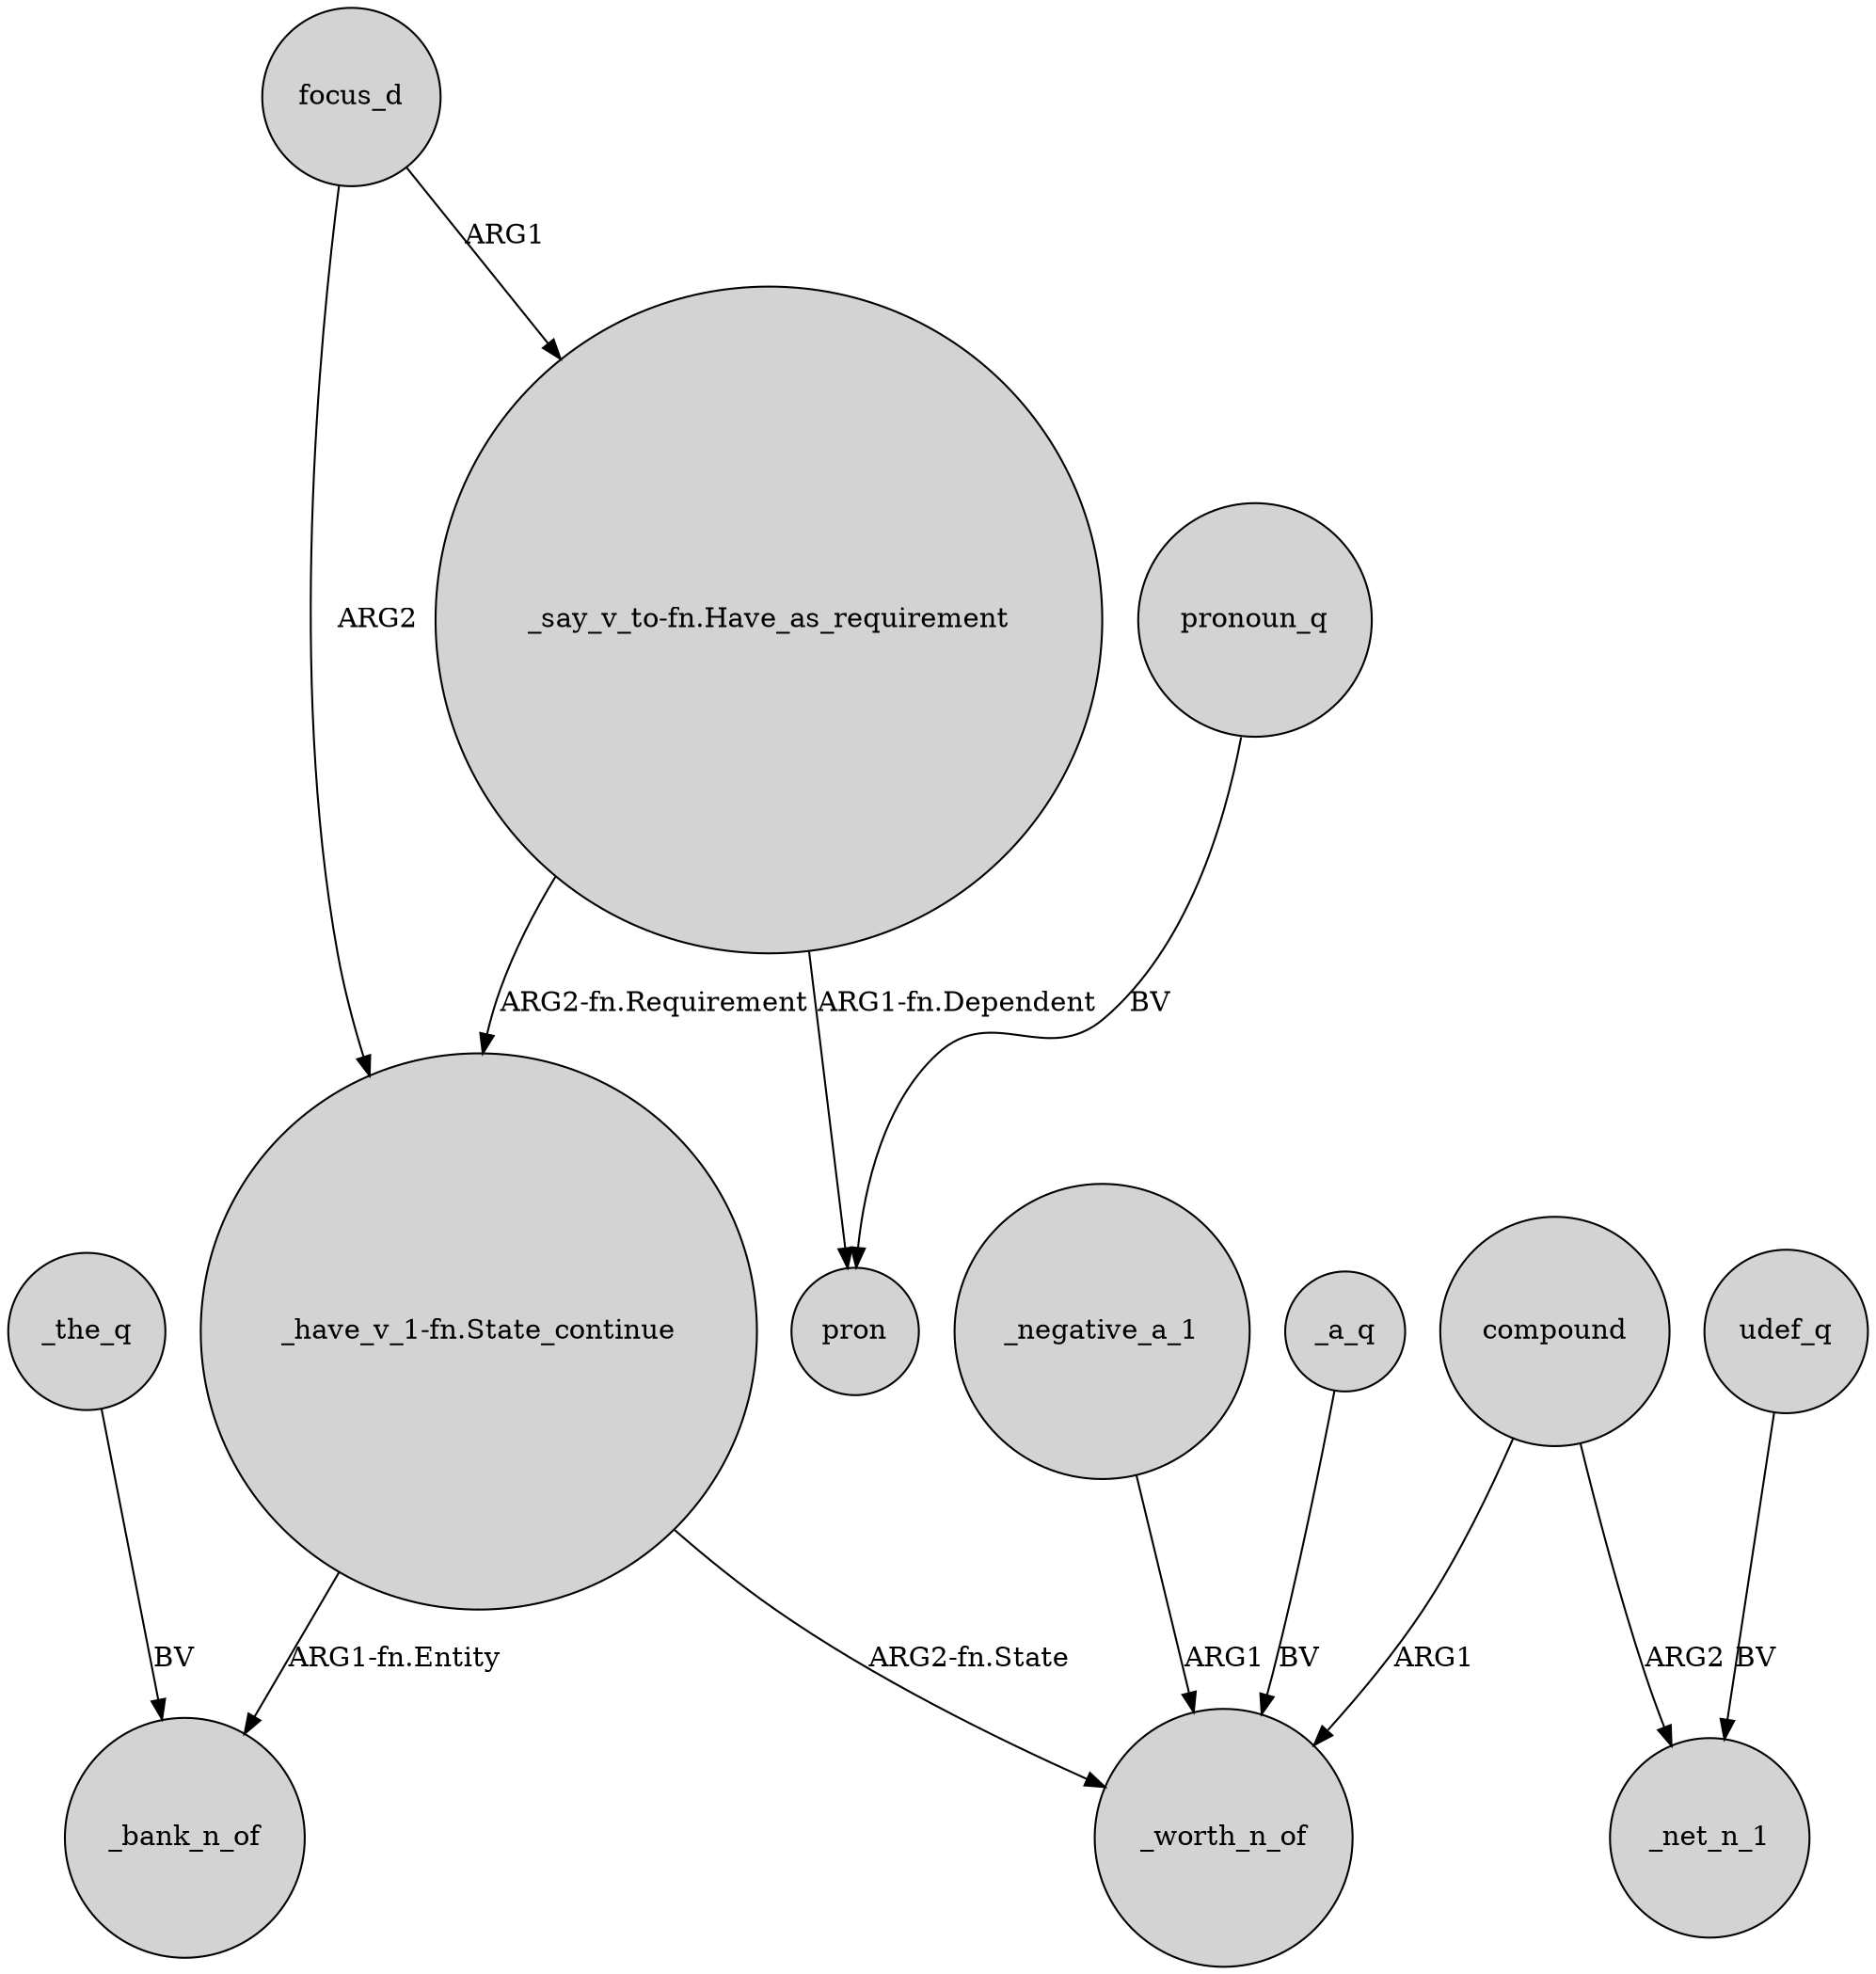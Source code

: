 digraph {
	node [shape=circle style=filled]
	_negative_a_1 -> _worth_n_of [label=ARG1]
	"_have_v_1-fn.State_continue" -> _worth_n_of [label="ARG2-fn.State"]
	udef_q -> _net_n_1 [label=BV]
	"_say_v_to-fn.Have_as_requirement" -> "_have_v_1-fn.State_continue" [label="ARG2-fn.Requirement"]
	_the_q -> _bank_n_of [label=BV]
	_a_q -> _worth_n_of [label=BV]
	compound -> _net_n_1 [label=ARG2]
	"_say_v_to-fn.Have_as_requirement" -> pron [label="ARG1-fn.Dependent"]
	"_have_v_1-fn.State_continue" -> _bank_n_of [label="ARG1-fn.Entity"]
	pronoun_q -> pron [label=BV]
	focus_d -> "_have_v_1-fn.State_continue" [label=ARG2]
	focus_d -> "_say_v_to-fn.Have_as_requirement" [label=ARG1]
	compound -> _worth_n_of [label=ARG1]
}
